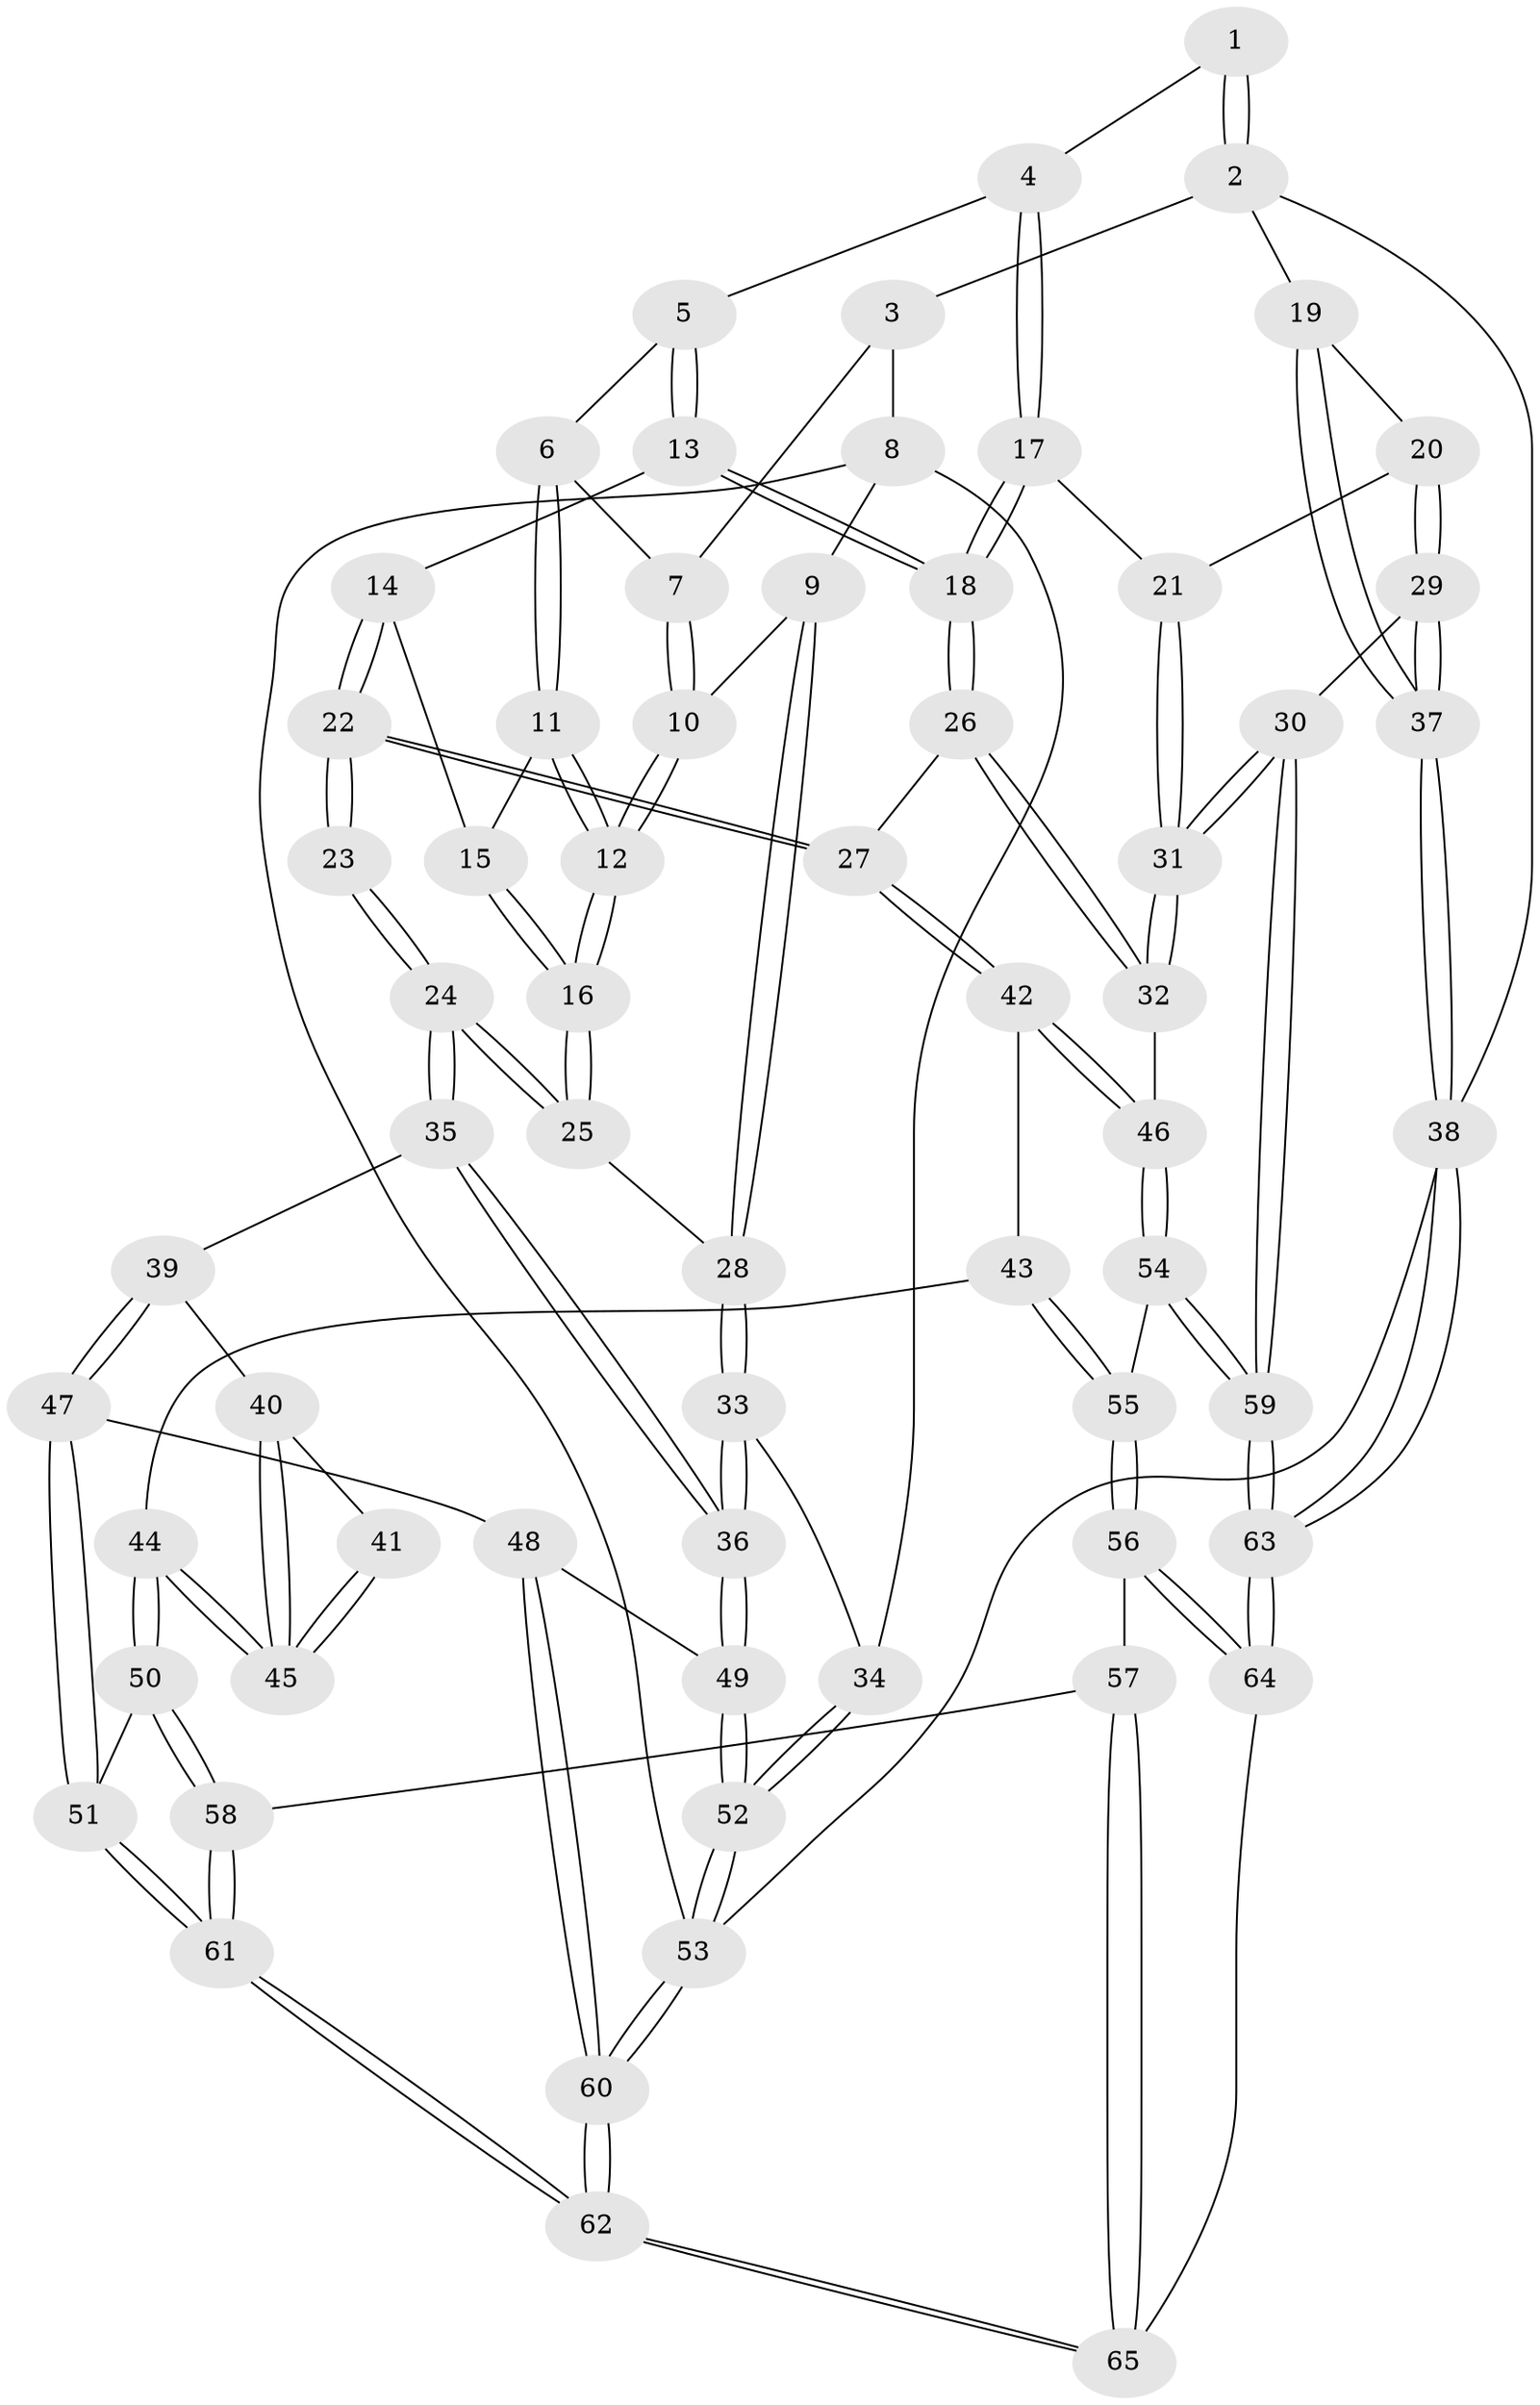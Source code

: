 // Generated by graph-tools (version 1.1) at 2025/27/03/09/25 03:27:09]
// undirected, 65 vertices, 159 edges
graph export_dot {
graph [start="1"]
  node [color=gray90,style=filled];
  1 [pos="+0.9299441464577998+0"];
  2 [pos="+1+0"];
  3 [pos="+0.31984816980027875+0"];
  4 [pos="+0.6942385418779039+0.20010007977654964"];
  5 [pos="+0.48780439162831274+0.17503753932261054"];
  6 [pos="+0.38608248160893727+0.07923034561328851"];
  7 [pos="+0.3116589002158266+0"];
  8 [pos="+0+0.24257118905518704"];
  9 [pos="+0.11164529173363374+0.19964608484806895"];
  10 [pos="+0.18797860161760013+0.15127726768382843"];
  11 [pos="+0.39307464624792626+0.2679680814148915"];
  12 [pos="+0.3195115291417045+0.352690107945394"];
  13 [pos="+0.4946446771111941+0.29502255669345984"];
  14 [pos="+0.4889702012515085+0.3022955125600262"];
  15 [pos="+0.4341297806016324+0.30739159046360776"];
  16 [pos="+0.33338291900866074+0.39501136907205486"];
  17 [pos="+0.7033102419709736+0.3254519206092528"];
  18 [pos="+0.6845471121427074+0.3397138060357083"];
  19 [pos="+1+0"];
  20 [pos="+0.8493304294048132+0.35192612677056273"];
  21 [pos="+0.7056403586680379+0.326515529848776"];
  22 [pos="+0.47218029240512654+0.5418756835205959"];
  23 [pos="+0.41593381980166355+0.5370216504555093"];
  24 [pos="+0.3963855494042351+0.5294974448931715"];
  25 [pos="+0.33762733529601346+0.4893734248474745"];
  26 [pos="+0.556072980806731+0.5308752506104321"];
  27 [pos="+0.4795975470194585+0.5445694127693885"];
  28 [pos="+0.16463607084681112+0.49666583495792255"];
  29 [pos="+1+0.670574856646247"];
  30 [pos="+0.8887406381662923+0.6942848272876032"];
  31 [pos="+0.8529123003251987+0.6858421799914768"];
  32 [pos="+0.8215002388757235+0.6837389579885678"];
  33 [pos="+0.11081566435443864+0.5372709169709388"];
  34 [pos="+0+0.5032592203836825"];
  35 [pos="+0.2477064064208862+0.6853036271831237"];
  36 [pos="+0.1470082854792858+0.720443097085152"];
  37 [pos="+1+0.6719274905073978"];
  38 [pos="+1+1"];
  39 [pos="+0.31082934783208915+0.7252145815275246"];
  40 [pos="+0.318955225564214+0.7261070128431675"];
  41 [pos="+0.40623654225376293+0.5629854160512945"];
  42 [pos="+0.4932975264051348+0.6568958100192896"];
  43 [pos="+0.4620041355332449+0.7538119021957028"];
  44 [pos="+0.36629310473029325+0.8068928316807636"];
  45 [pos="+0.3661620730247796+0.8064286516366972"];
  46 [pos="+0.6232676088739625+0.8033849492884357"];
  47 [pos="+0.1937079105998848+0.8149461305378654"];
  48 [pos="+0.1891185514967897+0.811493108733026"];
  49 [pos="+0.1375802291197158+0.7601645658949977"];
  50 [pos="+0.3518077089906073+0.8438567780312876"];
  51 [pos="+0.21412949507392193+0.835207859979829"];
  52 [pos="+0+0.9171705511471122"];
  53 [pos="+0+1"];
  54 [pos="+0.5915783204030373+0.8567599634121503"];
  55 [pos="+0.5382157990496352+0.8637922635547468"];
  56 [pos="+0.44472517387805816+0.9301022262053658"];
  57 [pos="+0.38664809244817755+0.8969294964213907"];
  58 [pos="+0.3829361702836336+0.894517670393513"];
  59 [pos="+0.7171123590341315+1"];
  60 [pos="+0+1"];
  61 [pos="+0.20537311222705062+1"];
  62 [pos="+0.11228339085279078+1"];
  63 [pos="+0.7225335717186347+1"];
  64 [pos="+0.5003920443113641+1"];
  65 [pos="+0.2200676045005856+1"];
  1 -- 2;
  1 -- 2;
  1 -- 4;
  2 -- 3;
  2 -- 19;
  2 -- 38;
  3 -- 7;
  3 -- 8;
  4 -- 5;
  4 -- 17;
  4 -- 17;
  5 -- 6;
  5 -- 13;
  5 -- 13;
  6 -- 7;
  6 -- 11;
  6 -- 11;
  7 -- 10;
  7 -- 10;
  8 -- 9;
  8 -- 34;
  8 -- 53;
  9 -- 10;
  9 -- 28;
  9 -- 28;
  10 -- 12;
  10 -- 12;
  11 -- 12;
  11 -- 12;
  11 -- 15;
  12 -- 16;
  12 -- 16;
  13 -- 14;
  13 -- 18;
  13 -- 18;
  14 -- 15;
  14 -- 22;
  14 -- 22;
  15 -- 16;
  15 -- 16;
  16 -- 25;
  16 -- 25;
  17 -- 18;
  17 -- 18;
  17 -- 21;
  18 -- 26;
  18 -- 26;
  19 -- 20;
  19 -- 37;
  19 -- 37;
  20 -- 21;
  20 -- 29;
  20 -- 29;
  21 -- 31;
  21 -- 31;
  22 -- 23;
  22 -- 23;
  22 -- 27;
  22 -- 27;
  23 -- 24;
  23 -- 24;
  24 -- 25;
  24 -- 25;
  24 -- 35;
  24 -- 35;
  25 -- 28;
  26 -- 27;
  26 -- 32;
  26 -- 32;
  27 -- 42;
  27 -- 42;
  28 -- 33;
  28 -- 33;
  29 -- 30;
  29 -- 37;
  29 -- 37;
  30 -- 31;
  30 -- 31;
  30 -- 59;
  30 -- 59;
  31 -- 32;
  31 -- 32;
  32 -- 46;
  33 -- 34;
  33 -- 36;
  33 -- 36;
  34 -- 52;
  34 -- 52;
  35 -- 36;
  35 -- 36;
  35 -- 39;
  36 -- 49;
  36 -- 49;
  37 -- 38;
  37 -- 38;
  38 -- 63;
  38 -- 63;
  38 -- 53;
  39 -- 40;
  39 -- 47;
  39 -- 47;
  40 -- 41;
  40 -- 45;
  40 -- 45;
  41 -- 45;
  41 -- 45;
  42 -- 43;
  42 -- 46;
  42 -- 46;
  43 -- 44;
  43 -- 55;
  43 -- 55;
  44 -- 45;
  44 -- 45;
  44 -- 50;
  44 -- 50;
  46 -- 54;
  46 -- 54;
  47 -- 48;
  47 -- 51;
  47 -- 51;
  48 -- 49;
  48 -- 60;
  48 -- 60;
  49 -- 52;
  49 -- 52;
  50 -- 51;
  50 -- 58;
  50 -- 58;
  51 -- 61;
  51 -- 61;
  52 -- 53;
  52 -- 53;
  53 -- 60;
  53 -- 60;
  54 -- 55;
  54 -- 59;
  54 -- 59;
  55 -- 56;
  55 -- 56;
  56 -- 57;
  56 -- 64;
  56 -- 64;
  57 -- 58;
  57 -- 65;
  57 -- 65;
  58 -- 61;
  58 -- 61;
  59 -- 63;
  59 -- 63;
  60 -- 62;
  60 -- 62;
  61 -- 62;
  61 -- 62;
  62 -- 65;
  62 -- 65;
  63 -- 64;
  63 -- 64;
  64 -- 65;
}
